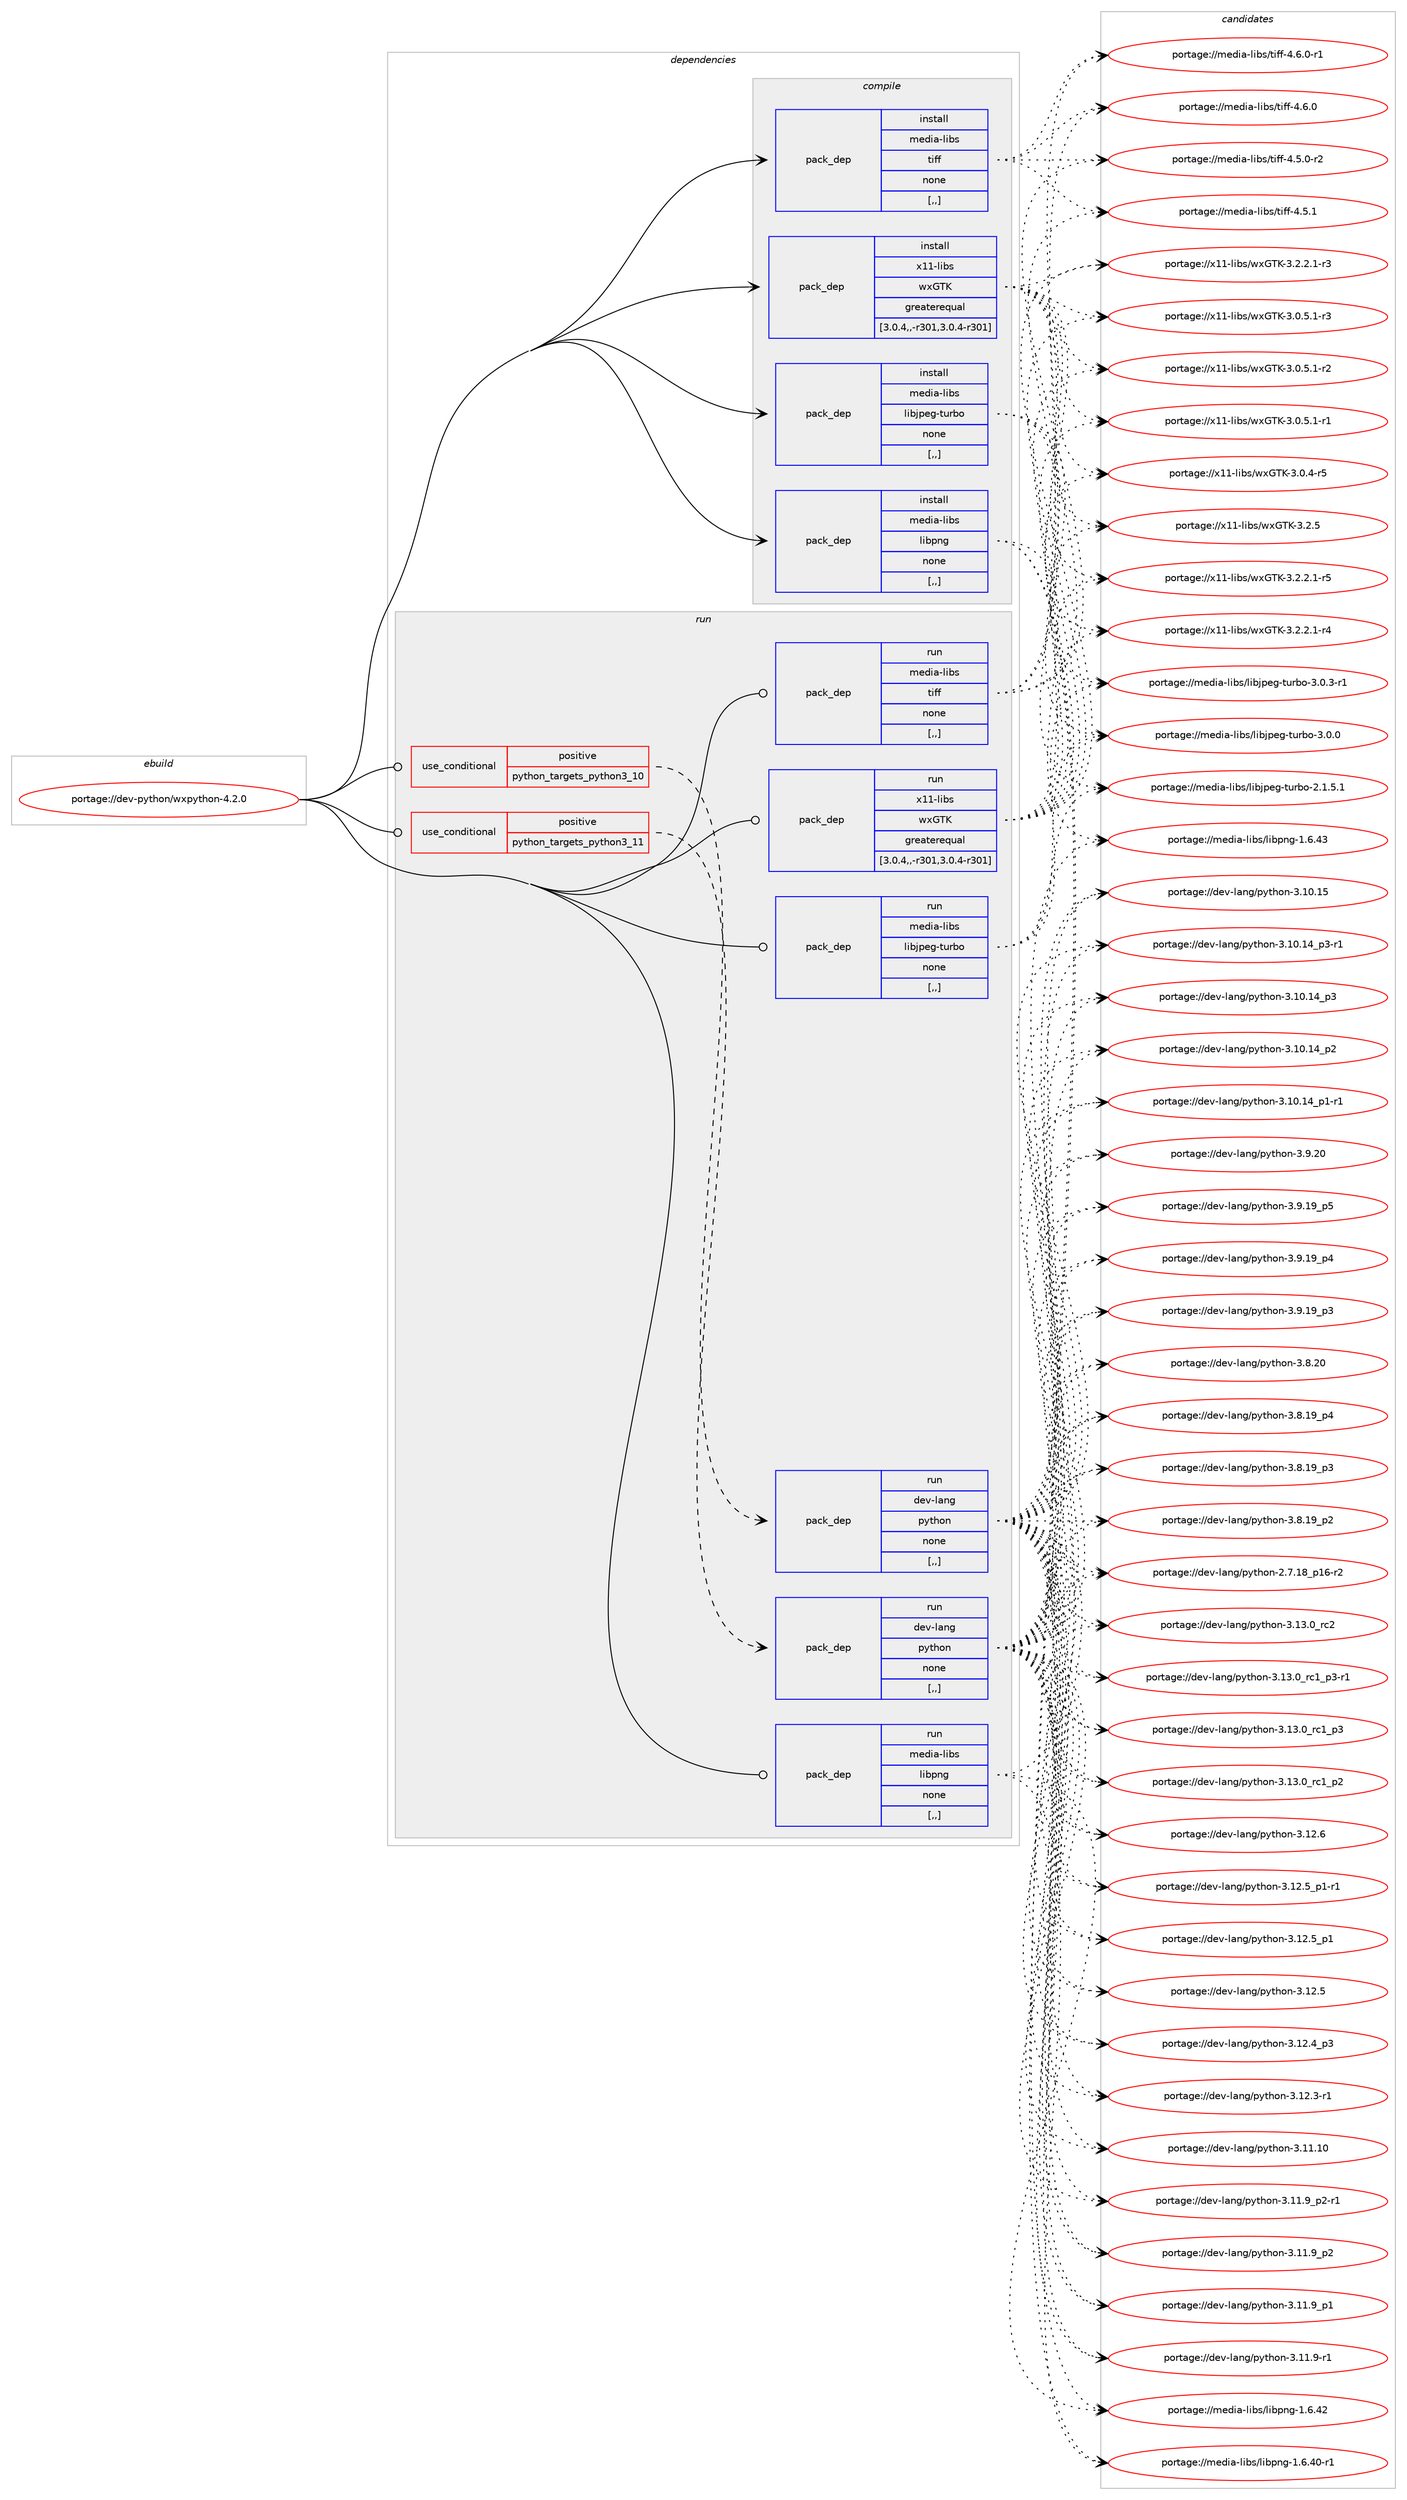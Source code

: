 digraph prolog {

# *************
# Graph options
# *************

newrank=true;
concentrate=true;
compound=true;
graph [rankdir=LR,fontname=Helvetica,fontsize=10,ranksep=1.5];#, ranksep=2.5, nodesep=0.2];
edge  [arrowhead=vee];
node  [fontname=Helvetica,fontsize=10];

# **********
# The ebuild
# **********

subgraph cluster_leftcol {
color=gray;
label=<<i>ebuild</i>>;
id [label="portage://dev-python/wxpython-4.2.0", color=red, width=4, href="../dev-python/wxpython-4.2.0.svg"];
}

# ****************
# The dependencies
# ****************

subgraph cluster_midcol {
color=gray;
label=<<i>dependencies</i>>;
subgraph cluster_compile {
fillcolor="#eeeeee";
style=filled;
label=<<i>compile</i>>;
subgraph pack486192 {
dependency663020 [label=<<TABLE BORDER="0" CELLBORDER="1" CELLSPACING="0" CELLPADDING="4" WIDTH="220"><TR><TD ROWSPAN="6" CELLPADDING="30">pack_dep</TD></TR><TR><TD WIDTH="110">install</TD></TR><TR><TD>media-libs</TD></TR><TR><TD>libjpeg-turbo</TD></TR><TR><TD>none</TD></TR><TR><TD>[,,]</TD></TR></TABLE>>, shape=none, color=blue];
}
id:e -> dependency663020:w [weight=20,style="solid",arrowhead="vee"];
subgraph pack486193 {
dependency663021 [label=<<TABLE BORDER="0" CELLBORDER="1" CELLSPACING="0" CELLPADDING="4" WIDTH="220"><TR><TD ROWSPAN="6" CELLPADDING="30">pack_dep</TD></TR><TR><TD WIDTH="110">install</TD></TR><TR><TD>media-libs</TD></TR><TR><TD>libpng</TD></TR><TR><TD>none</TD></TR><TR><TD>[,,]</TD></TR></TABLE>>, shape=none, color=blue];
}
id:e -> dependency663021:w [weight=20,style="solid",arrowhead="vee"];
subgraph pack486194 {
dependency663022 [label=<<TABLE BORDER="0" CELLBORDER="1" CELLSPACING="0" CELLPADDING="4" WIDTH="220"><TR><TD ROWSPAN="6" CELLPADDING="30">pack_dep</TD></TR><TR><TD WIDTH="110">install</TD></TR><TR><TD>media-libs</TD></TR><TR><TD>tiff</TD></TR><TR><TD>none</TD></TR><TR><TD>[,,]</TD></TR></TABLE>>, shape=none, color=blue];
}
id:e -> dependency663022:w [weight=20,style="solid",arrowhead="vee"];
subgraph pack486195 {
dependency663023 [label=<<TABLE BORDER="0" CELLBORDER="1" CELLSPACING="0" CELLPADDING="4" WIDTH="220"><TR><TD ROWSPAN="6" CELLPADDING="30">pack_dep</TD></TR><TR><TD WIDTH="110">install</TD></TR><TR><TD>x11-libs</TD></TR><TR><TD>wxGTK</TD></TR><TR><TD>greaterequal</TD></TR><TR><TD>[3.0.4,,-r301,3.0.4-r301]</TD></TR></TABLE>>, shape=none, color=blue];
}
id:e -> dependency663023:w [weight=20,style="solid",arrowhead="vee"];
}
subgraph cluster_compileandrun {
fillcolor="#eeeeee";
style=filled;
label=<<i>compile and run</i>>;
}
subgraph cluster_run {
fillcolor="#eeeeee";
style=filled;
label=<<i>run</i>>;
subgraph cond171961 {
dependency663024 [label=<<TABLE BORDER="0" CELLBORDER="1" CELLSPACING="0" CELLPADDING="4"><TR><TD ROWSPAN="3" CELLPADDING="10">use_conditional</TD></TR><TR><TD>positive</TD></TR><TR><TD>python_targets_python3_10</TD></TR></TABLE>>, shape=none, color=red];
subgraph pack486196 {
dependency663025 [label=<<TABLE BORDER="0" CELLBORDER="1" CELLSPACING="0" CELLPADDING="4" WIDTH="220"><TR><TD ROWSPAN="6" CELLPADDING="30">pack_dep</TD></TR><TR><TD WIDTH="110">run</TD></TR><TR><TD>dev-lang</TD></TR><TR><TD>python</TD></TR><TR><TD>none</TD></TR><TR><TD>[,,]</TD></TR></TABLE>>, shape=none, color=blue];
}
dependency663024:e -> dependency663025:w [weight=20,style="dashed",arrowhead="vee"];
}
id:e -> dependency663024:w [weight=20,style="solid",arrowhead="odot"];
subgraph cond171962 {
dependency663026 [label=<<TABLE BORDER="0" CELLBORDER="1" CELLSPACING="0" CELLPADDING="4"><TR><TD ROWSPAN="3" CELLPADDING="10">use_conditional</TD></TR><TR><TD>positive</TD></TR><TR><TD>python_targets_python3_11</TD></TR></TABLE>>, shape=none, color=red];
subgraph pack486197 {
dependency663027 [label=<<TABLE BORDER="0" CELLBORDER="1" CELLSPACING="0" CELLPADDING="4" WIDTH="220"><TR><TD ROWSPAN="6" CELLPADDING="30">pack_dep</TD></TR><TR><TD WIDTH="110">run</TD></TR><TR><TD>dev-lang</TD></TR><TR><TD>python</TD></TR><TR><TD>none</TD></TR><TR><TD>[,,]</TD></TR></TABLE>>, shape=none, color=blue];
}
dependency663026:e -> dependency663027:w [weight=20,style="dashed",arrowhead="vee"];
}
id:e -> dependency663026:w [weight=20,style="solid",arrowhead="odot"];
subgraph pack486198 {
dependency663028 [label=<<TABLE BORDER="0" CELLBORDER="1" CELLSPACING="0" CELLPADDING="4" WIDTH="220"><TR><TD ROWSPAN="6" CELLPADDING="30">pack_dep</TD></TR><TR><TD WIDTH="110">run</TD></TR><TR><TD>media-libs</TD></TR><TR><TD>libjpeg-turbo</TD></TR><TR><TD>none</TD></TR><TR><TD>[,,]</TD></TR></TABLE>>, shape=none, color=blue];
}
id:e -> dependency663028:w [weight=20,style="solid",arrowhead="odot"];
subgraph pack486199 {
dependency663029 [label=<<TABLE BORDER="0" CELLBORDER="1" CELLSPACING="0" CELLPADDING="4" WIDTH="220"><TR><TD ROWSPAN="6" CELLPADDING="30">pack_dep</TD></TR><TR><TD WIDTH="110">run</TD></TR><TR><TD>media-libs</TD></TR><TR><TD>libpng</TD></TR><TR><TD>none</TD></TR><TR><TD>[,,]</TD></TR></TABLE>>, shape=none, color=blue];
}
id:e -> dependency663029:w [weight=20,style="solid",arrowhead="odot"];
subgraph pack486200 {
dependency663030 [label=<<TABLE BORDER="0" CELLBORDER="1" CELLSPACING="0" CELLPADDING="4" WIDTH="220"><TR><TD ROWSPAN="6" CELLPADDING="30">pack_dep</TD></TR><TR><TD WIDTH="110">run</TD></TR><TR><TD>media-libs</TD></TR><TR><TD>tiff</TD></TR><TR><TD>none</TD></TR><TR><TD>[,,]</TD></TR></TABLE>>, shape=none, color=blue];
}
id:e -> dependency663030:w [weight=20,style="solid",arrowhead="odot"];
subgraph pack486201 {
dependency663031 [label=<<TABLE BORDER="0" CELLBORDER="1" CELLSPACING="0" CELLPADDING="4" WIDTH="220"><TR><TD ROWSPAN="6" CELLPADDING="30">pack_dep</TD></TR><TR><TD WIDTH="110">run</TD></TR><TR><TD>x11-libs</TD></TR><TR><TD>wxGTK</TD></TR><TR><TD>greaterequal</TD></TR><TR><TD>[3.0.4,,-r301,3.0.4-r301]</TD></TR></TABLE>>, shape=none, color=blue];
}
id:e -> dependency663031:w [weight=20,style="solid",arrowhead="odot"];
}
}

# **************
# The candidates
# **************

subgraph cluster_choices {
rank=same;
color=gray;
label=<<i>candidates</i>>;

subgraph choice486192 {
color=black;
nodesep=1;
choice109101100105974510810598115471081059810611210110345116117114981114551464846514511449 [label="portage://media-libs/libjpeg-turbo-3.0.3-r1", color=red, width=4,href="../media-libs/libjpeg-turbo-3.0.3-r1.svg"];
choice10910110010597451081059811547108105981061121011034511611711498111455146484648 [label="portage://media-libs/libjpeg-turbo-3.0.0", color=red, width=4,href="../media-libs/libjpeg-turbo-3.0.0.svg"];
choice109101100105974510810598115471081059810611210110345116117114981114550464946534649 [label="portage://media-libs/libjpeg-turbo-2.1.5.1", color=red, width=4,href="../media-libs/libjpeg-turbo-2.1.5.1.svg"];
dependency663020:e -> choice109101100105974510810598115471081059810611210110345116117114981114551464846514511449:w [style=dotted,weight="100"];
dependency663020:e -> choice10910110010597451081059811547108105981061121011034511611711498111455146484648:w [style=dotted,weight="100"];
dependency663020:e -> choice109101100105974510810598115471081059810611210110345116117114981114550464946534649:w [style=dotted,weight="100"];
}
subgraph choice486193 {
color=black;
nodesep=1;
choice109101100105974510810598115471081059811211010345494654465251 [label="portage://media-libs/libpng-1.6.43", color=red, width=4,href="../media-libs/libpng-1.6.43.svg"];
choice109101100105974510810598115471081059811211010345494654465250 [label="portage://media-libs/libpng-1.6.42", color=red, width=4,href="../media-libs/libpng-1.6.42.svg"];
choice1091011001059745108105981154710810598112110103454946544652484511449 [label="portage://media-libs/libpng-1.6.40-r1", color=red, width=4,href="../media-libs/libpng-1.6.40-r1.svg"];
dependency663021:e -> choice109101100105974510810598115471081059811211010345494654465251:w [style=dotted,weight="100"];
dependency663021:e -> choice109101100105974510810598115471081059811211010345494654465250:w [style=dotted,weight="100"];
dependency663021:e -> choice1091011001059745108105981154710810598112110103454946544652484511449:w [style=dotted,weight="100"];
}
subgraph choice486194 {
color=black;
nodesep=1;
choice109101100105974510810598115471161051021024552465446484511449 [label="portage://media-libs/tiff-4.6.0-r1", color=red, width=4,href="../media-libs/tiff-4.6.0-r1.svg"];
choice10910110010597451081059811547116105102102455246544648 [label="portage://media-libs/tiff-4.6.0", color=red, width=4,href="../media-libs/tiff-4.6.0.svg"];
choice10910110010597451081059811547116105102102455246534649 [label="portage://media-libs/tiff-4.5.1", color=red, width=4,href="../media-libs/tiff-4.5.1.svg"];
choice109101100105974510810598115471161051021024552465346484511450 [label="portage://media-libs/tiff-4.5.0-r2", color=red, width=4,href="../media-libs/tiff-4.5.0-r2.svg"];
dependency663022:e -> choice109101100105974510810598115471161051021024552465446484511449:w [style=dotted,weight="100"];
dependency663022:e -> choice10910110010597451081059811547116105102102455246544648:w [style=dotted,weight="100"];
dependency663022:e -> choice10910110010597451081059811547116105102102455246534649:w [style=dotted,weight="100"];
dependency663022:e -> choice109101100105974510810598115471161051021024552465346484511450:w [style=dotted,weight="100"];
}
subgraph choice486195 {
color=black;
nodesep=1;
choice1204949451081059811547119120718475455146504653 [label="portage://x11-libs/wxGTK-3.2.5", color=red, width=4,href="../x11-libs/wxGTK-3.2.5.svg"];
choice120494945108105981154711912071847545514650465046494511453 [label="portage://x11-libs/wxGTK-3.2.2.1-r5", color=red, width=4,href="../x11-libs/wxGTK-3.2.2.1-r5.svg"];
choice120494945108105981154711912071847545514650465046494511452 [label="portage://x11-libs/wxGTK-3.2.2.1-r4", color=red, width=4,href="../x11-libs/wxGTK-3.2.2.1-r4.svg"];
choice120494945108105981154711912071847545514650465046494511451 [label="portage://x11-libs/wxGTK-3.2.2.1-r3", color=red, width=4,href="../x11-libs/wxGTK-3.2.2.1-r3.svg"];
choice120494945108105981154711912071847545514648465346494511451 [label="portage://x11-libs/wxGTK-3.0.5.1-r3", color=red, width=4,href="../x11-libs/wxGTK-3.0.5.1-r3.svg"];
choice120494945108105981154711912071847545514648465346494511450 [label="portage://x11-libs/wxGTK-3.0.5.1-r2", color=red, width=4,href="../x11-libs/wxGTK-3.0.5.1-r2.svg"];
choice120494945108105981154711912071847545514648465346494511449 [label="portage://x11-libs/wxGTK-3.0.5.1-r1", color=red, width=4,href="../x11-libs/wxGTK-3.0.5.1-r1.svg"];
choice12049494510810598115471191207184754551464846524511453 [label="portage://x11-libs/wxGTK-3.0.4-r5", color=red, width=4,href="../x11-libs/wxGTK-3.0.4-r5.svg"];
dependency663023:e -> choice1204949451081059811547119120718475455146504653:w [style=dotted,weight="100"];
dependency663023:e -> choice120494945108105981154711912071847545514650465046494511453:w [style=dotted,weight="100"];
dependency663023:e -> choice120494945108105981154711912071847545514650465046494511452:w [style=dotted,weight="100"];
dependency663023:e -> choice120494945108105981154711912071847545514650465046494511451:w [style=dotted,weight="100"];
dependency663023:e -> choice120494945108105981154711912071847545514648465346494511451:w [style=dotted,weight="100"];
dependency663023:e -> choice120494945108105981154711912071847545514648465346494511450:w [style=dotted,weight="100"];
dependency663023:e -> choice120494945108105981154711912071847545514648465346494511449:w [style=dotted,weight="100"];
dependency663023:e -> choice12049494510810598115471191207184754551464846524511453:w [style=dotted,weight="100"];
}
subgraph choice486196 {
color=black;
nodesep=1;
choice10010111845108971101034711212111610411111045514649514648951149950 [label="portage://dev-lang/python-3.13.0_rc2", color=red, width=4,href="../dev-lang/python-3.13.0_rc2.svg"];
choice1001011184510897110103471121211161041111104551464951464895114994995112514511449 [label="portage://dev-lang/python-3.13.0_rc1_p3-r1", color=red, width=4,href="../dev-lang/python-3.13.0_rc1_p3-r1.svg"];
choice100101118451089711010347112121116104111110455146495146489511499499511251 [label="portage://dev-lang/python-3.13.0_rc1_p3", color=red, width=4,href="../dev-lang/python-3.13.0_rc1_p3.svg"];
choice100101118451089711010347112121116104111110455146495146489511499499511250 [label="portage://dev-lang/python-3.13.0_rc1_p2", color=red, width=4,href="../dev-lang/python-3.13.0_rc1_p2.svg"];
choice10010111845108971101034711212111610411111045514649504654 [label="portage://dev-lang/python-3.12.6", color=red, width=4,href="../dev-lang/python-3.12.6.svg"];
choice1001011184510897110103471121211161041111104551464950465395112494511449 [label="portage://dev-lang/python-3.12.5_p1-r1", color=red, width=4,href="../dev-lang/python-3.12.5_p1-r1.svg"];
choice100101118451089711010347112121116104111110455146495046539511249 [label="portage://dev-lang/python-3.12.5_p1", color=red, width=4,href="../dev-lang/python-3.12.5_p1.svg"];
choice10010111845108971101034711212111610411111045514649504653 [label="portage://dev-lang/python-3.12.5", color=red, width=4,href="../dev-lang/python-3.12.5.svg"];
choice100101118451089711010347112121116104111110455146495046529511251 [label="portage://dev-lang/python-3.12.4_p3", color=red, width=4,href="../dev-lang/python-3.12.4_p3.svg"];
choice100101118451089711010347112121116104111110455146495046514511449 [label="portage://dev-lang/python-3.12.3-r1", color=red, width=4,href="../dev-lang/python-3.12.3-r1.svg"];
choice1001011184510897110103471121211161041111104551464949464948 [label="portage://dev-lang/python-3.11.10", color=red, width=4,href="../dev-lang/python-3.11.10.svg"];
choice1001011184510897110103471121211161041111104551464949465795112504511449 [label="portage://dev-lang/python-3.11.9_p2-r1", color=red, width=4,href="../dev-lang/python-3.11.9_p2-r1.svg"];
choice100101118451089711010347112121116104111110455146494946579511250 [label="portage://dev-lang/python-3.11.9_p2", color=red, width=4,href="../dev-lang/python-3.11.9_p2.svg"];
choice100101118451089711010347112121116104111110455146494946579511249 [label="portage://dev-lang/python-3.11.9_p1", color=red, width=4,href="../dev-lang/python-3.11.9_p1.svg"];
choice100101118451089711010347112121116104111110455146494946574511449 [label="portage://dev-lang/python-3.11.9-r1", color=red, width=4,href="../dev-lang/python-3.11.9-r1.svg"];
choice1001011184510897110103471121211161041111104551464948464953 [label="portage://dev-lang/python-3.10.15", color=red, width=4,href="../dev-lang/python-3.10.15.svg"];
choice100101118451089711010347112121116104111110455146494846495295112514511449 [label="portage://dev-lang/python-3.10.14_p3-r1", color=red, width=4,href="../dev-lang/python-3.10.14_p3-r1.svg"];
choice10010111845108971101034711212111610411111045514649484649529511251 [label="portage://dev-lang/python-3.10.14_p3", color=red, width=4,href="../dev-lang/python-3.10.14_p3.svg"];
choice10010111845108971101034711212111610411111045514649484649529511250 [label="portage://dev-lang/python-3.10.14_p2", color=red, width=4,href="../dev-lang/python-3.10.14_p2.svg"];
choice100101118451089711010347112121116104111110455146494846495295112494511449 [label="portage://dev-lang/python-3.10.14_p1-r1", color=red, width=4,href="../dev-lang/python-3.10.14_p1-r1.svg"];
choice10010111845108971101034711212111610411111045514657465048 [label="portage://dev-lang/python-3.9.20", color=red, width=4,href="../dev-lang/python-3.9.20.svg"];
choice100101118451089711010347112121116104111110455146574649579511253 [label="portage://dev-lang/python-3.9.19_p5", color=red, width=4,href="../dev-lang/python-3.9.19_p5.svg"];
choice100101118451089711010347112121116104111110455146574649579511252 [label="portage://dev-lang/python-3.9.19_p4", color=red, width=4,href="../dev-lang/python-3.9.19_p4.svg"];
choice100101118451089711010347112121116104111110455146574649579511251 [label="portage://dev-lang/python-3.9.19_p3", color=red, width=4,href="../dev-lang/python-3.9.19_p3.svg"];
choice10010111845108971101034711212111610411111045514656465048 [label="portage://dev-lang/python-3.8.20", color=red, width=4,href="../dev-lang/python-3.8.20.svg"];
choice100101118451089711010347112121116104111110455146564649579511252 [label="portage://dev-lang/python-3.8.19_p4", color=red, width=4,href="../dev-lang/python-3.8.19_p4.svg"];
choice100101118451089711010347112121116104111110455146564649579511251 [label="portage://dev-lang/python-3.8.19_p3", color=red, width=4,href="../dev-lang/python-3.8.19_p3.svg"];
choice100101118451089711010347112121116104111110455146564649579511250 [label="portage://dev-lang/python-3.8.19_p2", color=red, width=4,href="../dev-lang/python-3.8.19_p2.svg"];
choice100101118451089711010347112121116104111110455046554649569511249544511450 [label="portage://dev-lang/python-2.7.18_p16-r2", color=red, width=4,href="../dev-lang/python-2.7.18_p16-r2.svg"];
dependency663025:e -> choice10010111845108971101034711212111610411111045514649514648951149950:w [style=dotted,weight="100"];
dependency663025:e -> choice1001011184510897110103471121211161041111104551464951464895114994995112514511449:w [style=dotted,weight="100"];
dependency663025:e -> choice100101118451089711010347112121116104111110455146495146489511499499511251:w [style=dotted,weight="100"];
dependency663025:e -> choice100101118451089711010347112121116104111110455146495146489511499499511250:w [style=dotted,weight="100"];
dependency663025:e -> choice10010111845108971101034711212111610411111045514649504654:w [style=dotted,weight="100"];
dependency663025:e -> choice1001011184510897110103471121211161041111104551464950465395112494511449:w [style=dotted,weight="100"];
dependency663025:e -> choice100101118451089711010347112121116104111110455146495046539511249:w [style=dotted,weight="100"];
dependency663025:e -> choice10010111845108971101034711212111610411111045514649504653:w [style=dotted,weight="100"];
dependency663025:e -> choice100101118451089711010347112121116104111110455146495046529511251:w [style=dotted,weight="100"];
dependency663025:e -> choice100101118451089711010347112121116104111110455146495046514511449:w [style=dotted,weight="100"];
dependency663025:e -> choice1001011184510897110103471121211161041111104551464949464948:w [style=dotted,weight="100"];
dependency663025:e -> choice1001011184510897110103471121211161041111104551464949465795112504511449:w [style=dotted,weight="100"];
dependency663025:e -> choice100101118451089711010347112121116104111110455146494946579511250:w [style=dotted,weight="100"];
dependency663025:e -> choice100101118451089711010347112121116104111110455146494946579511249:w [style=dotted,weight="100"];
dependency663025:e -> choice100101118451089711010347112121116104111110455146494946574511449:w [style=dotted,weight="100"];
dependency663025:e -> choice1001011184510897110103471121211161041111104551464948464953:w [style=dotted,weight="100"];
dependency663025:e -> choice100101118451089711010347112121116104111110455146494846495295112514511449:w [style=dotted,weight="100"];
dependency663025:e -> choice10010111845108971101034711212111610411111045514649484649529511251:w [style=dotted,weight="100"];
dependency663025:e -> choice10010111845108971101034711212111610411111045514649484649529511250:w [style=dotted,weight="100"];
dependency663025:e -> choice100101118451089711010347112121116104111110455146494846495295112494511449:w [style=dotted,weight="100"];
dependency663025:e -> choice10010111845108971101034711212111610411111045514657465048:w [style=dotted,weight="100"];
dependency663025:e -> choice100101118451089711010347112121116104111110455146574649579511253:w [style=dotted,weight="100"];
dependency663025:e -> choice100101118451089711010347112121116104111110455146574649579511252:w [style=dotted,weight="100"];
dependency663025:e -> choice100101118451089711010347112121116104111110455146574649579511251:w [style=dotted,weight="100"];
dependency663025:e -> choice10010111845108971101034711212111610411111045514656465048:w [style=dotted,weight="100"];
dependency663025:e -> choice100101118451089711010347112121116104111110455146564649579511252:w [style=dotted,weight="100"];
dependency663025:e -> choice100101118451089711010347112121116104111110455146564649579511251:w [style=dotted,weight="100"];
dependency663025:e -> choice100101118451089711010347112121116104111110455146564649579511250:w [style=dotted,weight="100"];
dependency663025:e -> choice100101118451089711010347112121116104111110455046554649569511249544511450:w [style=dotted,weight="100"];
}
subgraph choice486197 {
color=black;
nodesep=1;
choice10010111845108971101034711212111610411111045514649514648951149950 [label="portage://dev-lang/python-3.13.0_rc2", color=red, width=4,href="../dev-lang/python-3.13.0_rc2.svg"];
choice1001011184510897110103471121211161041111104551464951464895114994995112514511449 [label="portage://dev-lang/python-3.13.0_rc1_p3-r1", color=red, width=4,href="../dev-lang/python-3.13.0_rc1_p3-r1.svg"];
choice100101118451089711010347112121116104111110455146495146489511499499511251 [label="portage://dev-lang/python-3.13.0_rc1_p3", color=red, width=4,href="../dev-lang/python-3.13.0_rc1_p3.svg"];
choice100101118451089711010347112121116104111110455146495146489511499499511250 [label="portage://dev-lang/python-3.13.0_rc1_p2", color=red, width=4,href="../dev-lang/python-3.13.0_rc1_p2.svg"];
choice10010111845108971101034711212111610411111045514649504654 [label="portage://dev-lang/python-3.12.6", color=red, width=4,href="../dev-lang/python-3.12.6.svg"];
choice1001011184510897110103471121211161041111104551464950465395112494511449 [label="portage://dev-lang/python-3.12.5_p1-r1", color=red, width=4,href="../dev-lang/python-3.12.5_p1-r1.svg"];
choice100101118451089711010347112121116104111110455146495046539511249 [label="portage://dev-lang/python-3.12.5_p1", color=red, width=4,href="../dev-lang/python-3.12.5_p1.svg"];
choice10010111845108971101034711212111610411111045514649504653 [label="portage://dev-lang/python-3.12.5", color=red, width=4,href="../dev-lang/python-3.12.5.svg"];
choice100101118451089711010347112121116104111110455146495046529511251 [label="portage://dev-lang/python-3.12.4_p3", color=red, width=4,href="../dev-lang/python-3.12.4_p3.svg"];
choice100101118451089711010347112121116104111110455146495046514511449 [label="portage://dev-lang/python-3.12.3-r1", color=red, width=4,href="../dev-lang/python-3.12.3-r1.svg"];
choice1001011184510897110103471121211161041111104551464949464948 [label="portage://dev-lang/python-3.11.10", color=red, width=4,href="../dev-lang/python-3.11.10.svg"];
choice1001011184510897110103471121211161041111104551464949465795112504511449 [label="portage://dev-lang/python-3.11.9_p2-r1", color=red, width=4,href="../dev-lang/python-3.11.9_p2-r1.svg"];
choice100101118451089711010347112121116104111110455146494946579511250 [label="portage://dev-lang/python-3.11.9_p2", color=red, width=4,href="../dev-lang/python-3.11.9_p2.svg"];
choice100101118451089711010347112121116104111110455146494946579511249 [label="portage://dev-lang/python-3.11.9_p1", color=red, width=4,href="../dev-lang/python-3.11.9_p1.svg"];
choice100101118451089711010347112121116104111110455146494946574511449 [label="portage://dev-lang/python-3.11.9-r1", color=red, width=4,href="../dev-lang/python-3.11.9-r1.svg"];
choice1001011184510897110103471121211161041111104551464948464953 [label="portage://dev-lang/python-3.10.15", color=red, width=4,href="../dev-lang/python-3.10.15.svg"];
choice100101118451089711010347112121116104111110455146494846495295112514511449 [label="portage://dev-lang/python-3.10.14_p3-r1", color=red, width=4,href="../dev-lang/python-3.10.14_p3-r1.svg"];
choice10010111845108971101034711212111610411111045514649484649529511251 [label="portage://dev-lang/python-3.10.14_p3", color=red, width=4,href="../dev-lang/python-3.10.14_p3.svg"];
choice10010111845108971101034711212111610411111045514649484649529511250 [label="portage://dev-lang/python-3.10.14_p2", color=red, width=4,href="../dev-lang/python-3.10.14_p2.svg"];
choice100101118451089711010347112121116104111110455146494846495295112494511449 [label="portage://dev-lang/python-3.10.14_p1-r1", color=red, width=4,href="../dev-lang/python-3.10.14_p1-r1.svg"];
choice10010111845108971101034711212111610411111045514657465048 [label="portage://dev-lang/python-3.9.20", color=red, width=4,href="../dev-lang/python-3.9.20.svg"];
choice100101118451089711010347112121116104111110455146574649579511253 [label="portage://dev-lang/python-3.9.19_p5", color=red, width=4,href="../dev-lang/python-3.9.19_p5.svg"];
choice100101118451089711010347112121116104111110455146574649579511252 [label="portage://dev-lang/python-3.9.19_p4", color=red, width=4,href="../dev-lang/python-3.9.19_p4.svg"];
choice100101118451089711010347112121116104111110455146574649579511251 [label="portage://dev-lang/python-3.9.19_p3", color=red, width=4,href="../dev-lang/python-3.9.19_p3.svg"];
choice10010111845108971101034711212111610411111045514656465048 [label="portage://dev-lang/python-3.8.20", color=red, width=4,href="../dev-lang/python-3.8.20.svg"];
choice100101118451089711010347112121116104111110455146564649579511252 [label="portage://dev-lang/python-3.8.19_p4", color=red, width=4,href="../dev-lang/python-3.8.19_p4.svg"];
choice100101118451089711010347112121116104111110455146564649579511251 [label="portage://dev-lang/python-3.8.19_p3", color=red, width=4,href="../dev-lang/python-3.8.19_p3.svg"];
choice100101118451089711010347112121116104111110455146564649579511250 [label="portage://dev-lang/python-3.8.19_p2", color=red, width=4,href="../dev-lang/python-3.8.19_p2.svg"];
choice100101118451089711010347112121116104111110455046554649569511249544511450 [label="portage://dev-lang/python-2.7.18_p16-r2", color=red, width=4,href="../dev-lang/python-2.7.18_p16-r2.svg"];
dependency663027:e -> choice10010111845108971101034711212111610411111045514649514648951149950:w [style=dotted,weight="100"];
dependency663027:e -> choice1001011184510897110103471121211161041111104551464951464895114994995112514511449:w [style=dotted,weight="100"];
dependency663027:e -> choice100101118451089711010347112121116104111110455146495146489511499499511251:w [style=dotted,weight="100"];
dependency663027:e -> choice100101118451089711010347112121116104111110455146495146489511499499511250:w [style=dotted,weight="100"];
dependency663027:e -> choice10010111845108971101034711212111610411111045514649504654:w [style=dotted,weight="100"];
dependency663027:e -> choice1001011184510897110103471121211161041111104551464950465395112494511449:w [style=dotted,weight="100"];
dependency663027:e -> choice100101118451089711010347112121116104111110455146495046539511249:w [style=dotted,weight="100"];
dependency663027:e -> choice10010111845108971101034711212111610411111045514649504653:w [style=dotted,weight="100"];
dependency663027:e -> choice100101118451089711010347112121116104111110455146495046529511251:w [style=dotted,weight="100"];
dependency663027:e -> choice100101118451089711010347112121116104111110455146495046514511449:w [style=dotted,weight="100"];
dependency663027:e -> choice1001011184510897110103471121211161041111104551464949464948:w [style=dotted,weight="100"];
dependency663027:e -> choice1001011184510897110103471121211161041111104551464949465795112504511449:w [style=dotted,weight="100"];
dependency663027:e -> choice100101118451089711010347112121116104111110455146494946579511250:w [style=dotted,weight="100"];
dependency663027:e -> choice100101118451089711010347112121116104111110455146494946579511249:w [style=dotted,weight="100"];
dependency663027:e -> choice100101118451089711010347112121116104111110455146494946574511449:w [style=dotted,weight="100"];
dependency663027:e -> choice1001011184510897110103471121211161041111104551464948464953:w [style=dotted,weight="100"];
dependency663027:e -> choice100101118451089711010347112121116104111110455146494846495295112514511449:w [style=dotted,weight="100"];
dependency663027:e -> choice10010111845108971101034711212111610411111045514649484649529511251:w [style=dotted,weight="100"];
dependency663027:e -> choice10010111845108971101034711212111610411111045514649484649529511250:w [style=dotted,weight="100"];
dependency663027:e -> choice100101118451089711010347112121116104111110455146494846495295112494511449:w [style=dotted,weight="100"];
dependency663027:e -> choice10010111845108971101034711212111610411111045514657465048:w [style=dotted,weight="100"];
dependency663027:e -> choice100101118451089711010347112121116104111110455146574649579511253:w [style=dotted,weight="100"];
dependency663027:e -> choice100101118451089711010347112121116104111110455146574649579511252:w [style=dotted,weight="100"];
dependency663027:e -> choice100101118451089711010347112121116104111110455146574649579511251:w [style=dotted,weight="100"];
dependency663027:e -> choice10010111845108971101034711212111610411111045514656465048:w [style=dotted,weight="100"];
dependency663027:e -> choice100101118451089711010347112121116104111110455146564649579511252:w [style=dotted,weight="100"];
dependency663027:e -> choice100101118451089711010347112121116104111110455146564649579511251:w [style=dotted,weight="100"];
dependency663027:e -> choice100101118451089711010347112121116104111110455146564649579511250:w [style=dotted,weight="100"];
dependency663027:e -> choice100101118451089711010347112121116104111110455046554649569511249544511450:w [style=dotted,weight="100"];
}
subgraph choice486198 {
color=black;
nodesep=1;
choice109101100105974510810598115471081059810611210110345116117114981114551464846514511449 [label="portage://media-libs/libjpeg-turbo-3.0.3-r1", color=red, width=4,href="../media-libs/libjpeg-turbo-3.0.3-r1.svg"];
choice10910110010597451081059811547108105981061121011034511611711498111455146484648 [label="portage://media-libs/libjpeg-turbo-3.0.0", color=red, width=4,href="../media-libs/libjpeg-turbo-3.0.0.svg"];
choice109101100105974510810598115471081059810611210110345116117114981114550464946534649 [label="portage://media-libs/libjpeg-turbo-2.1.5.1", color=red, width=4,href="../media-libs/libjpeg-turbo-2.1.5.1.svg"];
dependency663028:e -> choice109101100105974510810598115471081059810611210110345116117114981114551464846514511449:w [style=dotted,weight="100"];
dependency663028:e -> choice10910110010597451081059811547108105981061121011034511611711498111455146484648:w [style=dotted,weight="100"];
dependency663028:e -> choice109101100105974510810598115471081059810611210110345116117114981114550464946534649:w [style=dotted,weight="100"];
}
subgraph choice486199 {
color=black;
nodesep=1;
choice109101100105974510810598115471081059811211010345494654465251 [label="portage://media-libs/libpng-1.6.43", color=red, width=4,href="../media-libs/libpng-1.6.43.svg"];
choice109101100105974510810598115471081059811211010345494654465250 [label="portage://media-libs/libpng-1.6.42", color=red, width=4,href="../media-libs/libpng-1.6.42.svg"];
choice1091011001059745108105981154710810598112110103454946544652484511449 [label="portage://media-libs/libpng-1.6.40-r1", color=red, width=4,href="../media-libs/libpng-1.6.40-r1.svg"];
dependency663029:e -> choice109101100105974510810598115471081059811211010345494654465251:w [style=dotted,weight="100"];
dependency663029:e -> choice109101100105974510810598115471081059811211010345494654465250:w [style=dotted,weight="100"];
dependency663029:e -> choice1091011001059745108105981154710810598112110103454946544652484511449:w [style=dotted,weight="100"];
}
subgraph choice486200 {
color=black;
nodesep=1;
choice109101100105974510810598115471161051021024552465446484511449 [label="portage://media-libs/tiff-4.6.0-r1", color=red, width=4,href="../media-libs/tiff-4.6.0-r1.svg"];
choice10910110010597451081059811547116105102102455246544648 [label="portage://media-libs/tiff-4.6.0", color=red, width=4,href="../media-libs/tiff-4.6.0.svg"];
choice10910110010597451081059811547116105102102455246534649 [label="portage://media-libs/tiff-4.5.1", color=red, width=4,href="../media-libs/tiff-4.5.1.svg"];
choice109101100105974510810598115471161051021024552465346484511450 [label="portage://media-libs/tiff-4.5.0-r2", color=red, width=4,href="../media-libs/tiff-4.5.0-r2.svg"];
dependency663030:e -> choice109101100105974510810598115471161051021024552465446484511449:w [style=dotted,weight="100"];
dependency663030:e -> choice10910110010597451081059811547116105102102455246544648:w [style=dotted,weight="100"];
dependency663030:e -> choice10910110010597451081059811547116105102102455246534649:w [style=dotted,weight="100"];
dependency663030:e -> choice109101100105974510810598115471161051021024552465346484511450:w [style=dotted,weight="100"];
}
subgraph choice486201 {
color=black;
nodesep=1;
choice1204949451081059811547119120718475455146504653 [label="portage://x11-libs/wxGTK-3.2.5", color=red, width=4,href="../x11-libs/wxGTK-3.2.5.svg"];
choice120494945108105981154711912071847545514650465046494511453 [label="portage://x11-libs/wxGTK-3.2.2.1-r5", color=red, width=4,href="../x11-libs/wxGTK-3.2.2.1-r5.svg"];
choice120494945108105981154711912071847545514650465046494511452 [label="portage://x11-libs/wxGTK-3.2.2.1-r4", color=red, width=4,href="../x11-libs/wxGTK-3.2.2.1-r4.svg"];
choice120494945108105981154711912071847545514650465046494511451 [label="portage://x11-libs/wxGTK-3.2.2.1-r3", color=red, width=4,href="../x11-libs/wxGTK-3.2.2.1-r3.svg"];
choice120494945108105981154711912071847545514648465346494511451 [label="portage://x11-libs/wxGTK-3.0.5.1-r3", color=red, width=4,href="../x11-libs/wxGTK-3.0.5.1-r3.svg"];
choice120494945108105981154711912071847545514648465346494511450 [label="portage://x11-libs/wxGTK-3.0.5.1-r2", color=red, width=4,href="../x11-libs/wxGTK-3.0.5.1-r2.svg"];
choice120494945108105981154711912071847545514648465346494511449 [label="portage://x11-libs/wxGTK-3.0.5.1-r1", color=red, width=4,href="../x11-libs/wxGTK-3.0.5.1-r1.svg"];
choice12049494510810598115471191207184754551464846524511453 [label="portage://x11-libs/wxGTK-3.0.4-r5", color=red, width=4,href="../x11-libs/wxGTK-3.0.4-r5.svg"];
dependency663031:e -> choice1204949451081059811547119120718475455146504653:w [style=dotted,weight="100"];
dependency663031:e -> choice120494945108105981154711912071847545514650465046494511453:w [style=dotted,weight="100"];
dependency663031:e -> choice120494945108105981154711912071847545514650465046494511452:w [style=dotted,weight="100"];
dependency663031:e -> choice120494945108105981154711912071847545514650465046494511451:w [style=dotted,weight="100"];
dependency663031:e -> choice120494945108105981154711912071847545514648465346494511451:w [style=dotted,weight="100"];
dependency663031:e -> choice120494945108105981154711912071847545514648465346494511450:w [style=dotted,weight="100"];
dependency663031:e -> choice120494945108105981154711912071847545514648465346494511449:w [style=dotted,weight="100"];
dependency663031:e -> choice12049494510810598115471191207184754551464846524511453:w [style=dotted,weight="100"];
}
}

}
